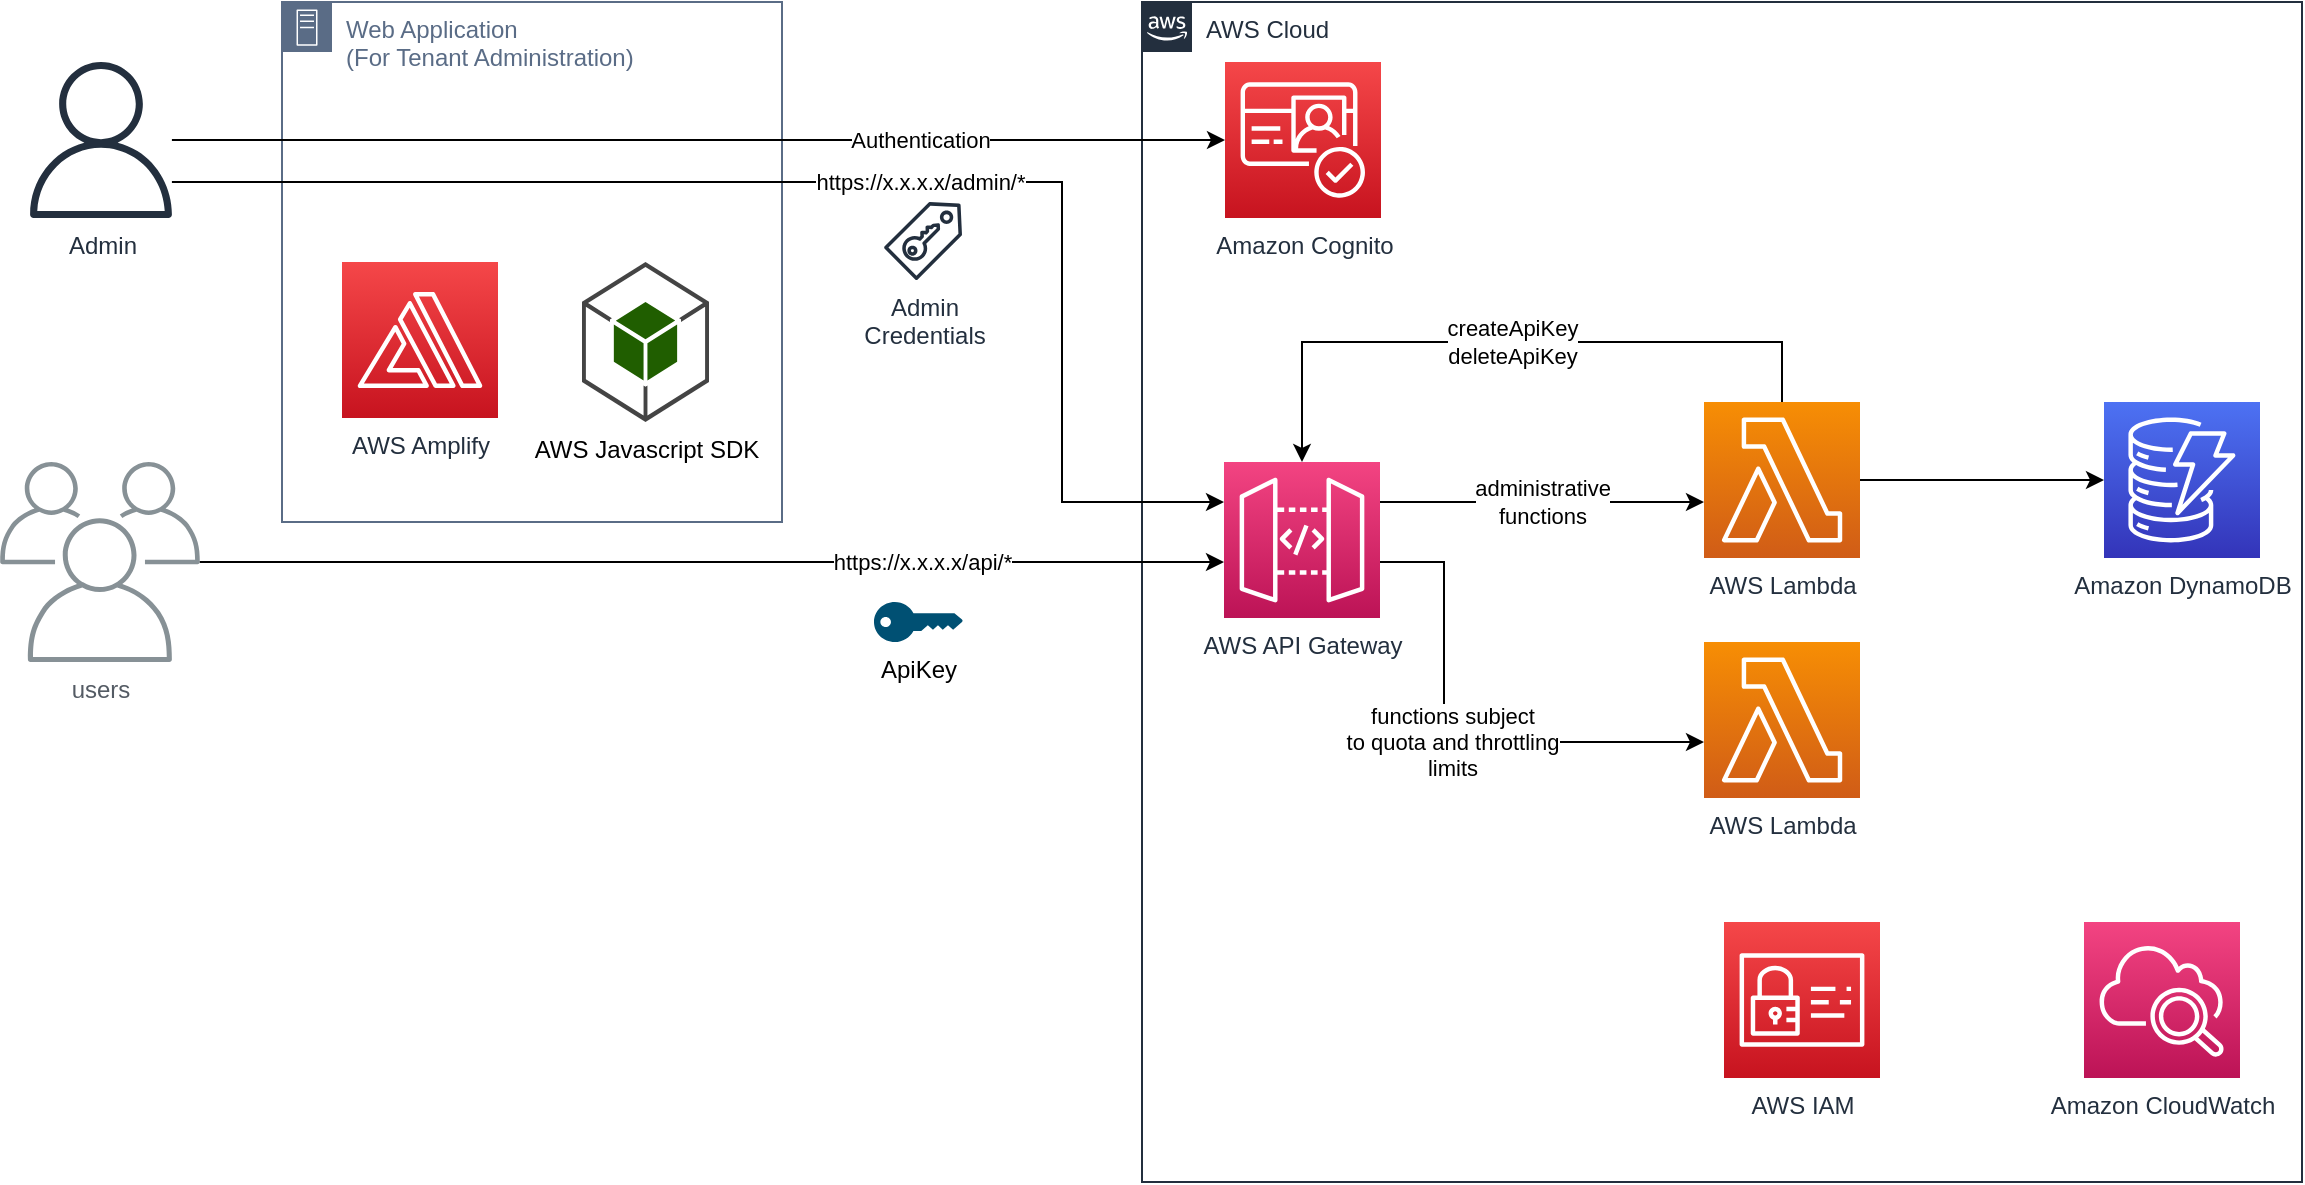 <mxfile version="14.9.6" type="device"><diagram id="aexdTdcjw7zMsRGTaOj-" name="Page-1"><mxGraphModel dx="1106" dy="997" grid="1" gridSize="10" guides="1" tooltips="1" connect="1" arrows="1" fold="1" page="1" pageScale="1" pageWidth="1100" pageHeight="850" math="0" shadow="0"><root><mxCell id="0"/><mxCell id="cWl3uZC4TgsJJFYHaCoT-8" value="Boxes" style="" parent="0"/><mxCell id="cWl3uZC4TgsJJFYHaCoT-9" value="AWS Cloud" style="points=[[0,0],[0.25,0],[0.5,0],[0.75,0],[1,0],[1,0.25],[1,0.5],[1,0.75],[1,1],[0.75,1],[0.5,1],[0.25,1],[0,1],[0,0.75],[0,0.5],[0,0.25]];outlineConnect=0;gradientColor=none;html=1;whiteSpace=wrap;fontSize=12;fontStyle=0;shape=mxgraph.aws4.group;grIcon=mxgraph.aws4.group_aws_cloud_alt;strokeColor=#232F3E;fillColor=none;verticalAlign=top;align=left;spacingLeft=30;fontColor=#232F3E;dashed=0;" vertex="1" parent="cWl3uZC4TgsJJFYHaCoT-8"><mxGeometry x="640" y="80" width="580" height="590" as="geometry"/></mxCell><mxCell id="cWl3uZC4TgsJJFYHaCoT-35" value="Web Application&lt;br&gt;(For Tenant Administration)" style="points=[[0,0],[0.25,0],[0.5,0],[0.75,0],[1,0],[1,0.25],[1,0.5],[1,0.75],[1,1],[0.75,1],[0.5,1],[0.25,1],[0,1],[0,0.75],[0,0.5],[0,0.25]];outlineConnect=0;gradientColor=none;html=1;whiteSpace=wrap;fontSize=12;fontStyle=0;shape=mxgraph.aws4.group;grIcon=mxgraph.aws4.group_on_premise;strokeColor=#5A6C86;fillColor=none;verticalAlign=top;align=left;spacingLeft=30;fontColor=#5A6C86;dashed=0;" vertex="1" parent="cWl3uZC4TgsJJFYHaCoT-8"><mxGeometry x="210" y="80" width="250" height="260" as="geometry"/></mxCell><mxCell id="1" style="" parent="0"/><mxCell id="cWl3uZC4TgsJJFYHaCoT-13" value="" style="edgeStyle=orthogonalEdgeStyle;rounded=0;orthogonalLoop=1;jettySize=auto;html=1;" edge="1" parent="1" source="cWl3uZC4TgsJJFYHaCoT-1" target="cWl3uZC4TgsJJFYHaCoT-4"><mxGeometry relative="1" as="geometry"/></mxCell><mxCell id="cWl3uZC4TgsJJFYHaCoT-1" value="AWS Lambda" style="points=[[0,0,0],[0.25,0,0],[0.5,0,0],[0.75,0,0],[1,0,0],[0,1,0],[0.25,1,0],[0.5,1,0],[0.75,1,0],[1,1,0],[0,0.25,0],[0,0.5,0],[0,0.75,0],[1,0.25,0],[1,0.5,0],[1,0.75,0]];outlineConnect=0;fontColor=#232F3E;gradientColor=#F78E04;gradientDirection=north;fillColor=#D05C17;strokeColor=#ffffff;dashed=0;verticalLabelPosition=bottom;verticalAlign=top;align=center;html=1;fontSize=12;fontStyle=0;aspect=fixed;shape=mxgraph.aws4.resourceIcon;resIcon=mxgraph.aws4.lambda;" vertex="1" parent="1"><mxGeometry x="921" y="280" width="78" height="78" as="geometry"/></mxCell><mxCell id="cWl3uZC4TgsJJFYHaCoT-11" value="administrative&lt;br&gt;functions" style="edgeStyle=orthogonalEdgeStyle;rounded=0;orthogonalLoop=1;jettySize=auto;html=1;" edge="1" parent="1" source="cWl3uZC4TgsJJFYHaCoT-2" target="cWl3uZC4TgsJJFYHaCoT-1"><mxGeometry relative="1" as="geometry"><Array as="points"><mxPoint x="841" y="330"/><mxPoint x="841" y="330"/></Array></mxGeometry></mxCell><mxCell id="cWl3uZC4TgsJJFYHaCoT-2" value="AWS API Gateway" style="points=[[0,0,0],[0.25,0,0],[0.5,0,0],[0.75,0,0],[1,0,0],[0,1,0],[0.25,1,0],[0.5,1,0],[0.75,1,0],[1,1,0],[0,0.25,0],[0,0.5,0],[0,0.75,0],[1,0.25,0],[1,0.5,0],[1,0.75,0]];outlineConnect=0;fontColor=#232F3E;gradientColor=#F34482;gradientDirection=north;fillColor=#BC1356;strokeColor=#ffffff;dashed=0;verticalLabelPosition=bottom;verticalAlign=top;align=center;html=1;fontSize=12;fontStyle=0;aspect=fixed;shape=mxgraph.aws4.resourceIcon;resIcon=mxgraph.aws4.api_gateway;" vertex="1" parent="1"><mxGeometry x="681" y="310" width="78" height="78" as="geometry"/></mxCell><mxCell id="cWl3uZC4TgsJJFYHaCoT-4" value="Amazon DynamoDB" style="points=[[0,0,0],[0.25,0,0],[0.5,0,0],[0.75,0,0],[1,0,0],[0,1,0],[0.25,1,0],[0.5,1,0],[0.75,1,0],[1,1,0],[0,0.25,0],[0,0.5,0],[0,0.75,0],[1,0.25,0],[1,0.5,0],[1,0.75,0]];outlineConnect=0;fontColor=#232F3E;gradientColor=#4D72F3;gradientDirection=north;fillColor=#3334B9;strokeColor=#ffffff;dashed=0;verticalLabelPosition=bottom;verticalAlign=top;align=center;html=1;fontSize=12;fontStyle=0;aspect=fixed;shape=mxgraph.aws4.resourceIcon;resIcon=mxgraph.aws4.dynamodb;" vertex="1" parent="1"><mxGeometry x="1121" y="280" width="78" height="78" as="geometry"/></mxCell><mxCell id="cWl3uZC4TgsJJFYHaCoT-5" value="Amazon Cognito" style="points=[[0,0,0],[0.25,0,0],[0.5,0,0],[0.75,0,0],[1,0,0],[0,1,0],[0.25,1,0],[0.5,1,0],[0.75,1,0],[1,1,0],[0,0.25,0],[0,0.5,0],[0,0.75,0],[1,0.25,0],[1,0.5,0],[1,0.75,0]];outlineConnect=0;fontColor=#232F3E;gradientColor=#F54749;gradientDirection=north;fillColor=#C7131F;strokeColor=#ffffff;dashed=0;verticalLabelPosition=bottom;verticalAlign=top;align=center;html=1;fontSize=12;fontStyle=0;aspect=fixed;shape=mxgraph.aws4.resourceIcon;resIcon=mxgraph.aws4.cognito;" vertex="1" parent="1"><mxGeometry x="681.5" y="110" width="78" height="78" as="geometry"/></mxCell><mxCell id="cWl3uZC4TgsJJFYHaCoT-7" value="AWS IAM" style="points=[[0,0,0],[0.25,0,0],[0.5,0,0],[0.75,0,0],[1,0,0],[0,1,0],[0.25,1,0],[0.5,1,0],[0.75,1,0],[1,1,0],[0,0.25,0],[0,0.5,0],[0,0.75,0],[1,0.25,0],[1,0.5,0],[1,0.75,0]];outlineConnect=0;fontColor=#232F3E;gradientColor=#F54749;gradientDirection=north;fillColor=#C7131F;strokeColor=#ffffff;dashed=0;verticalLabelPosition=bottom;verticalAlign=top;align=center;html=1;fontSize=12;fontStyle=0;aspect=fixed;shape=mxgraph.aws4.resourceIcon;resIcon=mxgraph.aws4.identity_and_access_management;" vertex="1" parent="1"><mxGeometry x="931" y="540" width="78" height="78" as="geometry"/></mxCell><mxCell id="cWl3uZC4TgsJJFYHaCoT-12" value="createApiKey&lt;br&gt;deleteApiKey" style="edgeStyle=orthogonalEdgeStyle;rounded=0;orthogonalLoop=1;jettySize=auto;html=1;entryX=0.5;entryY=0;entryDx=0;entryDy=0;entryPerimeter=0;exitX=0.5;exitY=0;exitDx=0;exitDy=0;exitPerimeter=0;" edge="1" parent="1" source="cWl3uZC4TgsJJFYHaCoT-1" target="cWl3uZC4TgsJJFYHaCoT-2"><mxGeometry relative="1" as="geometry"><mxPoint x="719" y="359" as="sourcePoint"/><mxPoint x="771" y="419" as="targetPoint"/><Array as="points"><mxPoint x="960" y="250"/><mxPoint x="720" y="250"/></Array></mxGeometry></mxCell><mxCell id="cWl3uZC4TgsJJFYHaCoT-16" value="https://x.x.x.x/admin/*" style="edgeStyle=orthogonalEdgeStyle;rounded=0;orthogonalLoop=1;jettySize=auto;html=1;" edge="1" parent="1" source="cWl3uZC4TgsJJFYHaCoT-22" target="cWl3uZC4TgsJJFYHaCoT-2"><mxGeometry x="0.089" relative="1" as="geometry"><mxPoint x="180" y="290" as="sourcePoint"/><Array as="points"><mxPoint x="600" y="170"/><mxPoint x="600" y="330"/></Array><mxPoint x="1" as="offset"/></mxGeometry></mxCell><mxCell id="cWl3uZC4TgsJJFYHaCoT-14" value="users" style="outlineConnect=0;gradientColor=none;fontColor=#545B64;strokeColor=none;fillColor=#879196;dashed=0;verticalLabelPosition=bottom;verticalAlign=top;align=center;html=1;fontSize=12;fontStyle=0;aspect=fixed;shape=mxgraph.aws4.illustration_users;pointerEvents=1" vertex="1" parent="1"><mxGeometry x="69" y="310" width="100" height="100" as="geometry"/></mxCell><mxCell id="cWl3uZC4TgsJJFYHaCoT-15" value="Amazon CloudWatch" style="points=[[0,0,0],[0.25,0,0],[0.5,0,0],[0.75,0,0],[1,0,0],[0,1,0],[0.25,1,0],[0.5,1,0],[0.75,1,0],[1,1,0],[0,0.25,0],[0,0.5,0],[0,0.75,0],[1,0.25,0],[1,0.5,0],[1,0.75,0]];points=[[0,0,0],[0.25,0,0],[0.5,0,0],[0.75,0,0],[1,0,0],[0,1,0],[0.25,1,0],[0.5,1,0],[0.75,1,0],[1,1,0],[0,0.25,0],[0,0.5,0],[0,0.75,0],[1,0.25,0],[1,0.5,0],[1,0.75,0]];outlineConnect=0;fontColor=#232F3E;gradientColor=#F34482;gradientDirection=north;fillColor=#BC1356;strokeColor=#ffffff;dashed=0;verticalLabelPosition=bottom;verticalAlign=top;align=center;html=1;fontSize=12;fontStyle=0;aspect=fixed;shape=mxgraph.aws4.resourceIcon;resIcon=mxgraph.aws4.cloudwatch_2;" vertex="1" parent="1"><mxGeometry x="1111" y="540" width="78" height="78" as="geometry"/></mxCell><mxCell id="cWl3uZC4TgsJJFYHaCoT-17" value="Authentication" style="edgeStyle=orthogonalEdgeStyle;rounded=0;orthogonalLoop=1;jettySize=auto;html=1;" edge="1" parent="1" source="cWl3uZC4TgsJJFYHaCoT-22" target="cWl3uZC4TgsJJFYHaCoT-5"><mxGeometry x="0.421" relative="1" as="geometry"><mxPoint x="110.5" y="210" as="sourcePoint"/><mxPoint x="350.5" y="319" as="targetPoint"/><Array as="points"><mxPoint x="170.5" y="149"/><mxPoint x="170.5" y="149"/></Array><mxPoint as="offset"/></mxGeometry></mxCell><mxCell id="cWl3uZC4TgsJJFYHaCoT-18" value="https://x.x.x.x/api/*" style="edgeStyle=orthogonalEdgeStyle;rounded=0;orthogonalLoop=1;jettySize=auto;html=1;" edge="1" parent="1" source="cWl3uZC4TgsJJFYHaCoT-14" target="cWl3uZC4TgsJJFYHaCoT-2"><mxGeometry x="0.41" relative="1" as="geometry"><mxPoint x="199.904" y="359" as="sourcePoint"/><mxPoint x="350" y="359" as="targetPoint"/><Array as="points"><mxPoint x="190" y="360"/><mxPoint x="190" y="360"/></Array><mxPoint as="offset"/></mxGeometry></mxCell><mxCell id="cWl3uZC4TgsJJFYHaCoT-19" value="ApiKey" style="points=[[0,0.5,0],[0.24,0,0],[0.5,0.28,0],[0.995,0.475,0],[0.5,0.72,0],[0.24,1,0]];verticalLabelPosition=bottom;html=1;verticalAlign=top;aspect=fixed;align=center;pointerEvents=1;shape=mxgraph.cisco19.key;fillColor=#005073;strokeColor=none;" vertex="1" parent="1"><mxGeometry x="506" y="380" width="44.44" height="20" as="geometry"/></mxCell><mxCell id="cWl3uZC4TgsJJFYHaCoT-22" value="Admin" style="outlineConnect=0;fontColor=#232F3E;gradientColor=none;fillColor=#232F3E;strokeColor=none;dashed=0;verticalLabelPosition=bottom;verticalAlign=top;align=center;html=1;fontSize=12;fontStyle=0;aspect=fixed;pointerEvents=1;shape=mxgraph.aws4.user;" vertex="1" parent="1"><mxGeometry x="80.5" y="110" width="78" height="78" as="geometry"/></mxCell><mxCell id="cWl3uZC4TgsJJFYHaCoT-23" value="Admin &lt;br&gt;Credentials" style="outlineConnect=0;fontColor=#232F3E;gradientColor=none;fillColor=#232F3E;strokeColor=none;dashed=0;verticalLabelPosition=bottom;verticalAlign=top;align=center;html=1;fontSize=12;fontStyle=0;aspect=fixed;pointerEvents=1;shape=mxgraph.aws4.saml_token;" vertex="1" parent="1"><mxGeometry x="511" y="180" width="39" height="39" as="geometry"/></mxCell><mxCell id="cWl3uZC4TgsJJFYHaCoT-25" value="AWS Amplify" style="points=[[0,0,0],[0.25,0,0],[0.5,0,0],[0.75,0,0],[1,0,0],[0,1,0],[0.25,1,0],[0.5,1,0],[0.75,1,0],[1,1,0],[0,0.25,0],[0,0.5,0],[0,0.75,0],[1,0.25,0],[1,0.5,0],[1,0.75,0]];outlineConnect=0;fontColor=#232F3E;gradientColor=#F54749;gradientDirection=north;fillColor=#C7131F;strokeColor=#ffffff;dashed=0;verticalLabelPosition=bottom;verticalAlign=top;align=center;html=1;fontSize=12;fontStyle=0;aspect=fixed;shape=mxgraph.aws4.resourceIcon;resIcon=mxgraph.aws4.amplify;" vertex="1" parent="1"><mxGeometry x="240" y="210" width="78" height="78" as="geometry"/></mxCell><mxCell id="cWl3uZC4TgsJJFYHaCoT-26" value="AWS Javascript SDK" style="outlineConnect=0;dashed=0;verticalLabelPosition=bottom;verticalAlign=top;align=center;html=1;shape=mxgraph.aws3.android;fillColor=#205E00;gradientColor=none;" vertex="1" parent="1"><mxGeometry x="360" y="210" width="63.5" height="80" as="geometry"/></mxCell><mxCell id="cWl3uZC4TgsJJFYHaCoT-27" value="functions subject&lt;br&gt;to quota and throttling&lt;br&gt;limits" style="edgeStyle=orthogonalEdgeStyle;rounded=0;orthogonalLoop=1;jettySize=auto;html=1;" edge="1" parent="1" source="cWl3uZC4TgsJJFYHaCoT-2" target="cWl3uZC4TgsJJFYHaCoT-29"><mxGeometry relative="1" as="geometry"><mxPoint x="781" y="400" as="sourcePoint"/><mxPoint x="943" y="400" as="targetPoint"/><Array as="points"><mxPoint x="791" y="360"/><mxPoint x="791" y="450"/></Array></mxGeometry></mxCell><mxCell id="cWl3uZC4TgsJJFYHaCoT-29" value="AWS Lambda" style="points=[[0,0,0],[0.25,0,0],[0.5,0,0],[0.75,0,0],[1,0,0],[0,1,0],[0.25,1,0],[0.5,1,0],[0.75,1,0],[1,1,0],[0,0.25,0],[0,0.5,0],[0,0.75,0],[1,0.25,0],[1,0.5,0],[1,0.75,0]];outlineConnect=0;fontColor=#232F3E;gradientColor=#F78E04;gradientDirection=north;fillColor=#D05C17;strokeColor=#ffffff;dashed=0;verticalLabelPosition=bottom;verticalAlign=top;align=center;html=1;fontSize=12;fontStyle=0;aspect=fixed;shape=mxgraph.aws4.resourceIcon;resIcon=mxgraph.aws4.lambda;" vertex="1" parent="1"><mxGeometry x="921" y="400" width="78" height="78" as="geometry"/></mxCell></root></mxGraphModel></diagram></mxfile>